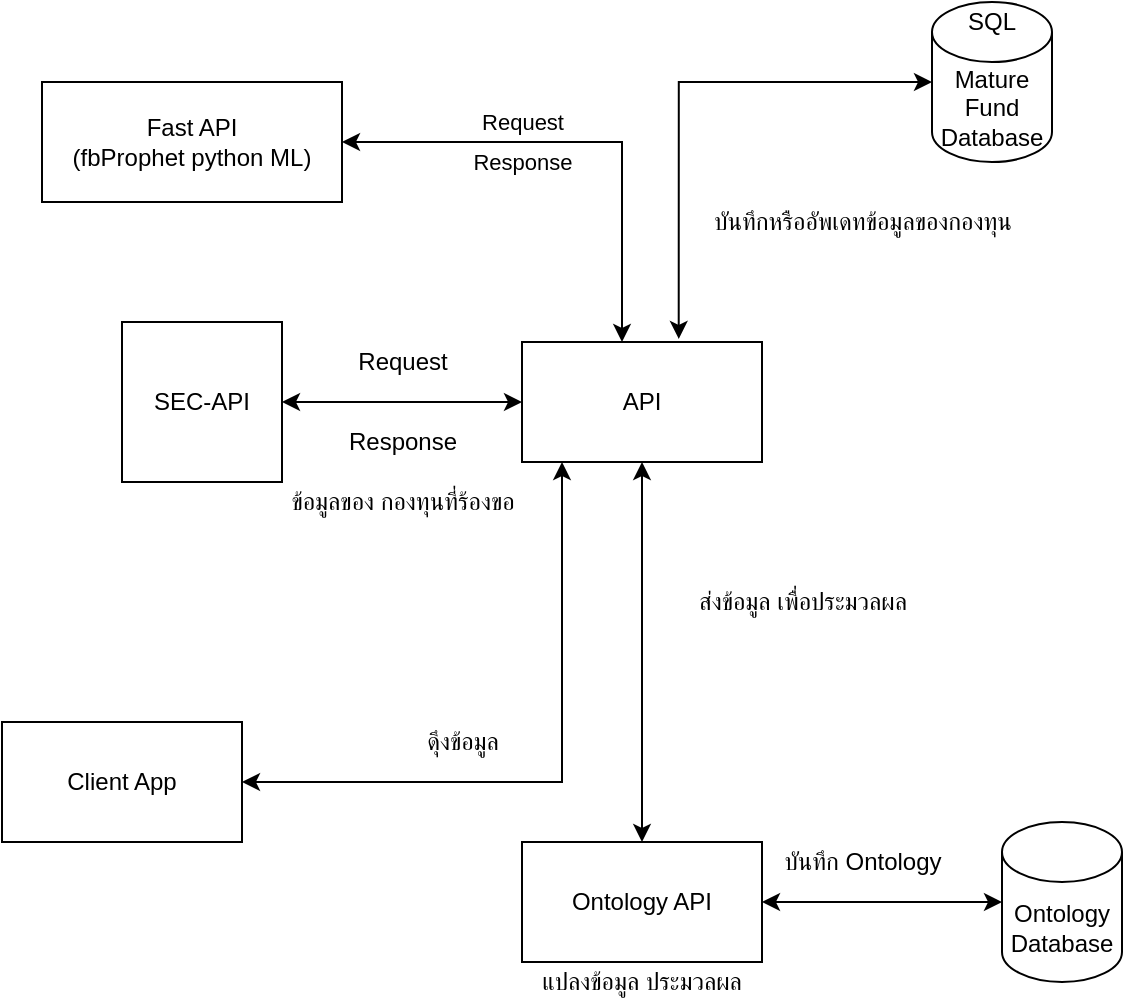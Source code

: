 <mxfile>
    <diagram id="gRBI3I0pX8M-mybBj-Ol" name="Architect">
        <mxGraphModel dx="644" dy="293" grid="1" gridSize="10" guides="1" tooltips="1" connect="1" arrows="1" fold="1" page="1" pageScale="1" pageWidth="827" pageHeight="1169" math="0" shadow="0">
            <root>
                <mxCell id="0"/>
                <mxCell id="1" parent="0"/>
                <mxCell id="LfQHeROU4mgIVNuJvFk8-3" value="SEC-API" style="whiteSpace=wrap;html=1;aspect=fixed;" parent="1" vertex="1">
                    <mxGeometry x="170" y="240" width="80" height="80" as="geometry"/>
                </mxCell>
                <mxCell id="LfQHeROU4mgIVNuJvFk8-6" style="edgeStyle=orthogonalEdgeStyle;rounded=0;orthogonalLoop=1;jettySize=auto;html=1;startArrow=classic;startFill=1;" parent="1" source="LfQHeROU4mgIVNuJvFk8-4" target="LfQHeROU4mgIVNuJvFk8-3" edge="1">
                    <mxGeometry relative="1" as="geometry"/>
                </mxCell>
                <mxCell id="3" value="Request" style="edgeStyle=orthogonalEdgeStyle;rounded=0;orthogonalLoop=1;jettySize=auto;html=1;entryX=1;entryY=0.5;entryDx=0;entryDy=0;startArrow=classic;startFill=1;" parent="1" source="LfQHeROU4mgIVNuJvFk8-4" target="2" edge="1">
                    <mxGeometry x="0.25" y="-10" relative="1" as="geometry">
                        <Array as="points">
                            <mxPoint x="420" y="150"/>
                        </Array>
                        <mxPoint as="offset"/>
                    </mxGeometry>
                </mxCell>
                <mxCell id="4" value="Response" style="edgeLabel;html=1;align=center;verticalAlign=middle;resizable=0;points=[];" parent="3" vertex="1" connectable="0">
                    <mxGeometry x="0.064" relative="1" as="geometry">
                        <mxPoint x="-22.5" y="10" as="offset"/>
                    </mxGeometry>
                </mxCell>
                <mxCell id="LfQHeROU4mgIVNuJvFk8-4" value="API" style="rounded=0;whiteSpace=wrap;html=1;" parent="1" vertex="1">
                    <mxGeometry x="370" y="250" width="120" height="60" as="geometry"/>
                </mxCell>
                <mxCell id="LfQHeROU4mgIVNuJvFk8-7" value="Request" style="text;html=1;align=center;verticalAlign=middle;resizable=0;points=[];autosize=1;" parent="1" vertex="1">
                    <mxGeometry x="280" y="250" width="60" height="20" as="geometry"/>
                </mxCell>
                <mxCell id="LfQHeROU4mgIVNuJvFk8-8" value="Response" style="text;html=1;align=center;verticalAlign=middle;resizable=0;points=[];autosize=1;" parent="1" vertex="1">
                    <mxGeometry x="275" y="290" width="70" height="20" as="geometry"/>
                </mxCell>
                <mxCell id="LfQHeROU4mgIVNuJvFk8-9" value="ข้อมูลของ กองทุนที่ร้องขอ" style="text;html=1;align=center;verticalAlign=middle;resizable=0;points=[];autosize=1;" parent="1" vertex="1">
                    <mxGeometry x="235" y="320" width="150" height="20" as="geometry"/>
                </mxCell>
                <mxCell id="LfQHeROU4mgIVNuJvFk8-10" value="บันทึกหรืออัพเดทข้อมูลของกองทุน" style="text;html=1;align=center;verticalAlign=middle;resizable=0;points=[];autosize=1;" parent="1" vertex="1">
                    <mxGeometry x="445" y="180" width="190" height="20" as="geometry"/>
                </mxCell>
                <mxCell id="LfQHeROU4mgIVNuJvFk8-13" style="edgeStyle=orthogonalEdgeStyle;rounded=0;orthogonalLoop=1;jettySize=auto;html=1;startArrow=classic;startFill=1;exitX=1;exitY=0.5;exitDx=0;exitDy=0;" parent="1" source="LfQHeROU4mgIVNuJvFk8-12" target="LfQHeROU4mgIVNuJvFk8-4" edge="1">
                    <mxGeometry relative="1" as="geometry">
                        <mxPoint x="230" y="470" as="sourcePoint"/>
                        <Array as="points">
                            <mxPoint x="390" y="470"/>
                        </Array>
                    </mxGeometry>
                </mxCell>
                <mxCell id="LfQHeROU4mgIVNuJvFk8-12" value="Client App" style="rounded=0;whiteSpace=wrap;html=1;" parent="1" vertex="1">
                    <mxGeometry x="110" y="440" width="120" height="60" as="geometry"/>
                </mxCell>
                <mxCell id="LfQHeROU4mgIVNuJvFk8-15" value="Ontology Database" style="shape=cylinder3;whiteSpace=wrap;html=1;boundedLbl=1;backgroundOutline=1;size=15;" parent="1" vertex="1">
                    <mxGeometry x="610" y="490" width="60" height="80" as="geometry"/>
                </mxCell>
                <mxCell id="LfQHeROU4mgIVNuJvFk8-17" style="edgeStyle=orthogonalEdgeStyle;rounded=0;orthogonalLoop=1;jettySize=auto;html=1;startArrow=classic;startFill=1;" parent="1" source="LfQHeROU4mgIVNuJvFk8-16" target="LfQHeROU4mgIVNuJvFk8-15" edge="1">
                    <mxGeometry relative="1" as="geometry">
                        <mxPoint x="600" y="530" as="targetPoint"/>
                    </mxGeometry>
                </mxCell>
                <mxCell id="LfQHeROU4mgIVNuJvFk8-19" style="edgeStyle=orthogonalEdgeStyle;rounded=0;orthogonalLoop=1;jettySize=auto;html=1;startArrow=classic;startFill=1;" parent="1" source="LfQHeROU4mgIVNuJvFk8-16" target="LfQHeROU4mgIVNuJvFk8-4" edge="1">
                    <mxGeometry relative="1" as="geometry"/>
                </mxCell>
                <mxCell id="LfQHeROU4mgIVNuJvFk8-16" value="Ontology API" style="rounded=0;whiteSpace=wrap;html=1;" parent="1" vertex="1">
                    <mxGeometry x="370" y="500" width="120" height="60" as="geometry"/>
                </mxCell>
                <mxCell id="LfQHeROU4mgIVNuJvFk8-20" value="ดุึงข้อมูล" style="text;html=1;align=center;verticalAlign=middle;resizable=0;points=[];autosize=1;" parent="1" vertex="1">
                    <mxGeometry x="310" y="440" width="60" height="20" as="geometry"/>
                </mxCell>
                <mxCell id="LfQHeROU4mgIVNuJvFk8-21" value="บันทึก Ontology" style="text;html=1;align=center;verticalAlign=middle;resizable=0;points=[];autosize=1;" parent="1" vertex="1">
                    <mxGeometry x="490" y="500" width="100" height="20" as="geometry"/>
                </mxCell>
                <mxCell id="LfQHeROU4mgIVNuJvFk8-22" value="แปลงข้อมูล ประมวลผล" style="text;html=1;strokeColor=none;fillColor=none;align=center;verticalAlign=middle;whiteSpace=wrap;rounded=0;" parent="1" vertex="1">
                    <mxGeometry x="350" y="560" width="160" height="20" as="geometry"/>
                </mxCell>
                <mxCell id="LfQHeROU4mgIVNuJvFk8-23" value="ส่งข้อมูล เพื่อประมวลผล" style="text;html=1;align=center;verticalAlign=middle;resizable=0;points=[];autosize=1;" parent="1" vertex="1">
                    <mxGeometry x="445" y="370" width="130" height="20" as="geometry"/>
                </mxCell>
                <mxCell id="LfQHeROU4mgIVNuJvFk8-28" style="edgeStyle=orthogonalEdgeStyle;rounded=0;orthogonalLoop=1;jettySize=auto;html=1;entryX=0.653;entryY=-0.026;entryDx=0;entryDy=0;entryPerimeter=0;startArrow=classic;startFill=1;" parent="1" source="LfQHeROU4mgIVNuJvFk8-27" target="LfQHeROU4mgIVNuJvFk8-4" edge="1">
                    <mxGeometry relative="1" as="geometry"/>
                </mxCell>
                <mxCell id="LfQHeROU4mgIVNuJvFk8-27" value="Mature Fund Database" style="shape=cylinder3;whiteSpace=wrap;html=1;boundedLbl=1;backgroundOutline=1;size=15;" parent="1" vertex="1">
                    <mxGeometry x="575" y="80" width="60" height="80" as="geometry"/>
                </mxCell>
                <mxCell id="LfQHeROU4mgIVNuJvFk8-34" value="SQL" style="text;html=1;strokeColor=none;fillColor=none;align=center;verticalAlign=middle;whiteSpace=wrap;rounded=0;" parent="1" vertex="1">
                    <mxGeometry x="585" y="80" width="40" height="20" as="geometry"/>
                </mxCell>
                <mxCell id="2" value="Fast API&lt;br&gt;(fbProphet python ML)" style="rounded=0;whiteSpace=wrap;html=1;" parent="1" vertex="1">
                    <mxGeometry x="130" y="120" width="150" height="60" as="geometry"/>
                </mxCell>
            </root>
        </mxGraphModel>
    </diagram>
</mxfile>